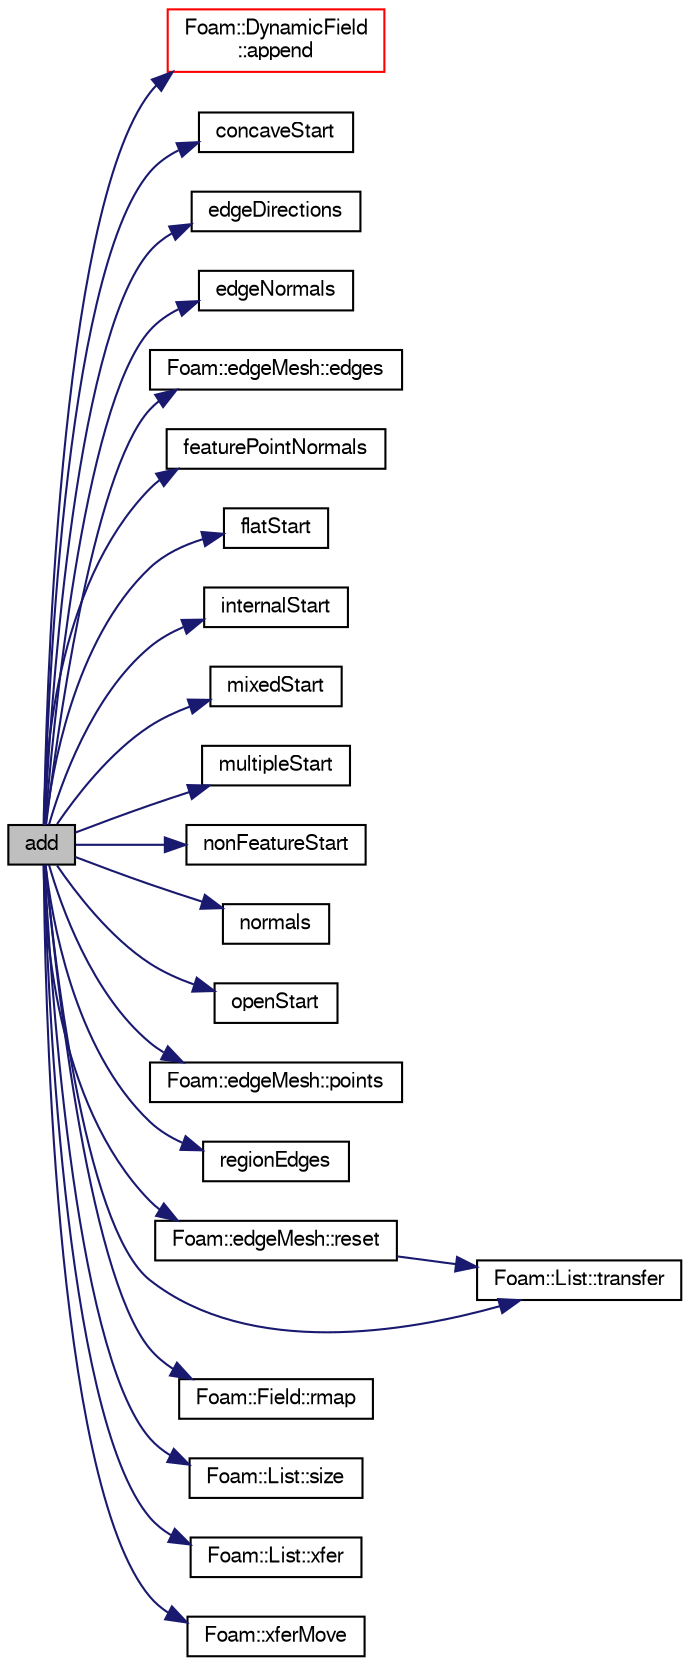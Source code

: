 digraph "add"
{
  bgcolor="transparent";
  edge [fontname="FreeSans",fontsize="10",labelfontname="FreeSans",labelfontsize="10"];
  node [fontname="FreeSans",fontsize="10",shape=record];
  rankdir="LR";
  Node870 [label="add",height=0.2,width=0.4,color="black", fillcolor="grey75", style="filled", fontcolor="black"];
  Node870 -> Node871 [color="midnightblue",fontsize="10",style="solid",fontname="FreeSans"];
  Node871 [label="Foam::DynamicField\l::append",height=0.2,width=0.4,color="red",URL="$a26458.html#a13502d5ef5b1f4dd51744972bd50c759",tooltip="Append an element at the end of the list. "];
  Node870 -> Node877 [color="midnightblue",fontsize="10",style="solid",fontname="FreeSans"];
  Node877 [label="concaveStart",height=0.2,width=0.4,color="black",URL="$a21786.html#af8ddfef95aea65fb74a1032b483ee355",tooltip="Return the index of the start of the concave feature points. "];
  Node870 -> Node878 [color="midnightblue",fontsize="10",style="solid",fontname="FreeSans"];
  Node878 [label="edgeDirections",height=0.2,width=0.4,color="black",URL="$a21786.html#a3ed9c65a681237af480891c1b4a88f6d",tooltip="Return the edgeDirection vectors. "];
  Node870 -> Node879 [color="midnightblue",fontsize="10",style="solid",fontname="FreeSans"];
  Node879 [label="edgeNormals",height=0.2,width=0.4,color="black",URL="$a21786.html#a6f0f200c01308f2c295e3bdfa68ba4bb",tooltip="Return the indices of the normals that are adjacent to the. "];
  Node870 -> Node880 [color="midnightblue",fontsize="10",style="solid",fontname="FreeSans"];
  Node880 [label="Foam::edgeMesh::edges",height=0.2,width=0.4,color="black",URL="$a21754.html#a21d764179912ddda5c6f95193c289846",tooltip="Return edges. "];
  Node870 -> Node881 [color="midnightblue",fontsize="10",style="solid",fontname="FreeSans"];
  Node881 [label="featurePointNormals",height=0.2,width=0.4,color="black",URL="$a21786.html#ae4d1483a63d1ab0c35377d00ab9c9b0c",tooltip="Return the indices of the normals that are adjacent to the. "];
  Node870 -> Node882 [color="midnightblue",fontsize="10",style="solid",fontname="FreeSans"];
  Node882 [label="flatStart",height=0.2,width=0.4,color="black",URL="$a21786.html#a5a768ccc855eab1215b8001da081a8b5",tooltip="Return the index of the start of the flat feature edges. "];
  Node870 -> Node883 [color="midnightblue",fontsize="10",style="solid",fontname="FreeSans"];
  Node883 [label="internalStart",height=0.2,width=0.4,color="black",URL="$a21786.html#aa7fcc24a9f5eb549340db961d820fafb",tooltip="Return the index of the start of the internal feature edges. "];
  Node870 -> Node884 [color="midnightblue",fontsize="10",style="solid",fontname="FreeSans"];
  Node884 [label="mixedStart",height=0.2,width=0.4,color="black",URL="$a21786.html#af316ce208132cd72122870dafa30a3d7",tooltip="Return the index of the start of the mixed type feature points. "];
  Node870 -> Node885 [color="midnightblue",fontsize="10",style="solid",fontname="FreeSans"];
  Node885 [label="multipleStart",height=0.2,width=0.4,color="black",URL="$a21786.html#aa2d3bcb6ebbc9198b574d0b2e4b08f82",tooltip="Return the index of the start of the multiply-connected feature. "];
  Node870 -> Node886 [color="midnightblue",fontsize="10",style="solid",fontname="FreeSans"];
  Node886 [label="nonFeatureStart",height=0.2,width=0.4,color="black",URL="$a21786.html#a3e49038fd7abb36ce4eac368b50ce335",tooltip="Return the index of the start of the non-feature points. "];
  Node870 -> Node887 [color="midnightblue",fontsize="10",style="solid",fontname="FreeSans"];
  Node887 [label="normals",height=0.2,width=0.4,color="black",URL="$a21786.html#aa2bc5730337a92b67b5fd82f97425c7c",tooltip="Return the normals of the surfaces adjacent to the feature edges. "];
  Node870 -> Node888 [color="midnightblue",fontsize="10",style="solid",fontname="FreeSans"];
  Node888 [label="openStart",height=0.2,width=0.4,color="black",URL="$a21786.html#a3cacf23e9a16fec660e8c90249727413",tooltip="Return the index of the start of the open feature edges. "];
  Node870 -> Node889 [color="midnightblue",fontsize="10",style="solid",fontname="FreeSans"];
  Node889 [label="Foam::edgeMesh::points",height=0.2,width=0.4,color="black",URL="$a21754.html#ac44123fc1265297c41a43c3b62fdb4c2",tooltip="Return points. "];
  Node870 -> Node890 [color="midnightblue",fontsize="10",style="solid",fontname="FreeSans"];
  Node890 [label="regionEdges",height=0.2,width=0.4,color="black",URL="$a21786.html#a6a5b65f988e1e8e6717c2dd9fd636225",tooltip="Return the feature edges which are on the boundary between. "];
  Node870 -> Node891 [color="midnightblue",fontsize="10",style="solid",fontname="FreeSans"];
  Node891 [label="Foam::edgeMesh::reset",height=0.2,width=0.4,color="black",URL="$a21754.html#aae05df3bda82afbcfd4d017d1d6eee50",tooltip="Reset primitive data (points, edges) "];
  Node891 -> Node892 [color="midnightblue",fontsize="10",style="solid",fontname="FreeSans"];
  Node892 [label="Foam::List::transfer",height=0.2,width=0.4,color="black",URL="$a25694.html#a25ad1d2084d16b234b0cf91c07e832c0",tooltip="Transfer the contents of the argument List into this list. "];
  Node870 -> Node893 [color="midnightblue",fontsize="10",style="solid",fontname="FreeSans"];
  Node893 [label="Foam::Field::rmap",height=0.2,width=0.4,color="black",URL="$a26466.html#ae5cdfcd538daa5fa35fc0c2d7969c1eb",tooltip="1 to 1 reverse-map from the given field "];
  Node870 -> Node894 [color="midnightblue",fontsize="10",style="solid",fontname="FreeSans"];
  Node894 [label="Foam::List::size",height=0.2,width=0.4,color="black",URL="$a25694.html#a8a5f6fa29bd4b500caf186f60245b384",tooltip="Override size to be inconsistent with allocated storage. "];
  Node870 -> Node892 [color="midnightblue",fontsize="10",style="solid",fontname="FreeSans"];
  Node870 -> Node895 [color="midnightblue",fontsize="10",style="solid",fontname="FreeSans"];
  Node895 [label="Foam::List::xfer",height=0.2,width=0.4,color="black",URL="$a25694.html#a48f43ee271fb2edb0fb241b72af0e59c",tooltip="Transfer contents to the Xfer container. "];
  Node870 -> Node896 [color="midnightblue",fontsize="10",style="solid",fontname="FreeSans"];
  Node896 [label="Foam::xferMove",height=0.2,width=0.4,color="black",URL="$a21124.html#ae3ad39ee5ad896e6d3c0f137ecd12abb"];
}
